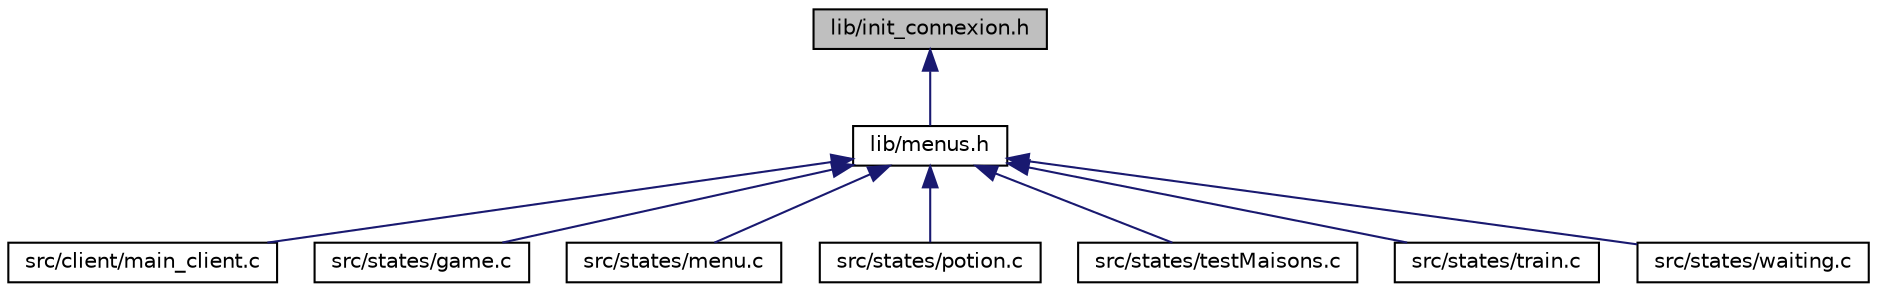 digraph "lib/init_connexion.h"
{
 // LATEX_PDF_SIZE
  edge [fontname="Helvetica",fontsize="10",labelfontname="Helvetica",labelfontsize="10"];
  node [fontname="Helvetica",fontsize="10",shape=record];
  Node1 [label="lib/init_connexion.h",height=0.2,width=0.4,color="black", fillcolor="grey75", style="filled", fontcolor="black",tooltip="Header de init_connexion.c."];
  Node1 -> Node2 [dir="back",color="midnightblue",fontsize="10",style="solid"];
  Node2 [label="lib/menus.h",height=0.2,width=0.4,color="black", fillcolor="white", style="filled",URL="$menus_8h.html",tooltip="Header commun aux différents statuts du jeu."];
  Node2 -> Node3 [dir="back",color="midnightblue",fontsize="10",style="solid"];
  Node3 [label="src/client/main_client.c",height=0.2,width=0.4,color="black", fillcolor="white", style="filled",URL="$main__client_8c.html",tooltip="Fonction principale du jeu."];
  Node2 -> Node4 [dir="back",color="midnightblue",fontsize="10",style="solid"];
  Node4 [label="src/states/game.c",height=0.2,width=0.4,color="black", fillcolor="white", style="filled",URL="$game_8c.html",tooltip="Déroulement du jeu dans l'état GAME."];
  Node2 -> Node5 [dir="back",color="midnightblue",fontsize="10",style="solid"];
  Node5 [label="src/states/menu.c",height=0.2,width=0.4,color="black", fillcolor="white", style="filled",URL="$menu_8c.html",tooltip="Déroulement du jeu dans l'état HOME."];
  Node2 -> Node6 [dir="back",color="midnightblue",fontsize="10",style="solid"];
  Node6 [label="src/states/potion.c",height=0.2,width=0.4,color="black", fillcolor="white", style="filled",URL="$potion_8c.html",tooltip="Menu de création de potions."];
  Node2 -> Node7 [dir="back",color="midnightblue",fontsize="10",style="solid"];
  Node7 [label="src/states/testMaisons.c",height=0.2,width=0.4,color="black", fillcolor="white", style="filled",URL="$testMaisons_8c.html",tooltip="Déroulement du jeu dans l'état TEST_M."];
  Node2 -> Node8 [dir="back",color="midnightblue",fontsize="10",style="solid"];
  Node8 [label="src/states/train.c",height=0.2,width=0.4,color="black", fillcolor="white", style="filled",URL="$train_8c.html",tooltip="Déroulement du jeu dans l'état TRAIN."];
  Node2 -> Node9 [dir="back",color="midnightblue",fontsize="10",style="solid"];
  Node9 [label="src/states/waiting.c",height=0.2,width=0.4,color="black", fillcolor="white", style="filled",URL="$waiting_8c.html",tooltip="Déroulement du jeu dans l'état WAITING."];
}
